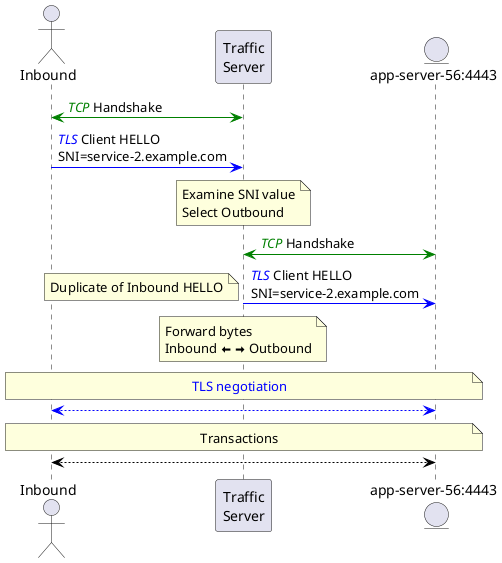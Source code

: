 ' Licensed under the Apache License, Version 2.0 (the "License");
' you may not use this file except in compliance with the License.
' You may obtain a copy of the License at http://www.apache.org/licenses/LICENSE-2.0
' Unless required by  applicable law or agreed to in writing, software distributed under the License is distributed
' on an \"AS IS\" BASIS, WITHOUT WARRANTIES OR CONDITIONS OF ANY KIND, either express or implied.
' See the License for the specific language governing permissions and limitations under the License.

@startuml

actor Inbound
participant "Traffic\nServer" as TS
entity "app-server-56:4443" as Outbound

Inbound <-[#green]> TS : <font color="green">//TCP//</font> Handshake
Inbound -[#blue]> TS : <font color="blue">//TLS//</font> Client HELLO\nSNI=service-2.example.com
note over TS : Examine SNI value\nSelect Outbound
TS <-[#green]> Outbound : <font color="green">//TCP//</font> Handshake
TS -[#blue]> Outbound : <font color="blue">//TLS//</font> Client HELLO\nSNI=service-2.example.com
note left : Duplicate of Inbound HELLO
note over TS : Forward bytes\nInbound <&arrow-thick-left> <&arrow-thick-right> Outbound
note over Inbound, Outbound : <font color="blue">TLS negotiation</font>
Inbound <-[#blue]-> Outbound
note over Inbound, Outbound : Transactions
Inbound <-[#black]-> Outbound

@enduml
